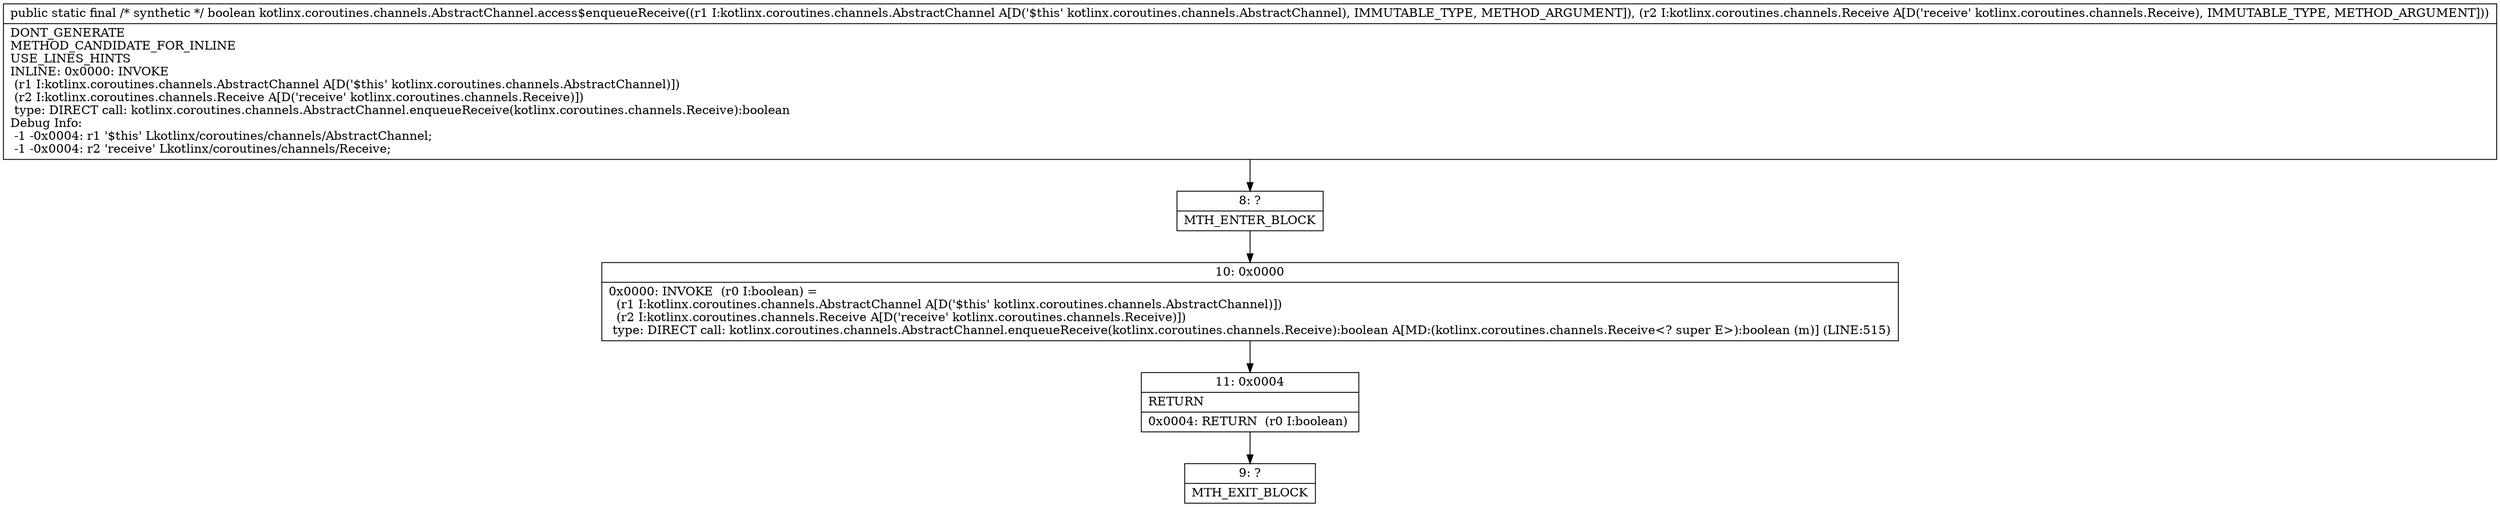 digraph "CFG forkotlinx.coroutines.channels.AbstractChannel.access$enqueueReceive(Lkotlinx\/coroutines\/channels\/AbstractChannel;Lkotlinx\/coroutines\/channels\/Receive;)Z" {
Node_8 [shape=record,label="{8\:\ ?|MTH_ENTER_BLOCK\l}"];
Node_10 [shape=record,label="{10\:\ 0x0000|0x0000: INVOKE  (r0 I:boolean) = \l  (r1 I:kotlinx.coroutines.channels.AbstractChannel A[D('$this' kotlinx.coroutines.channels.AbstractChannel)])\l  (r2 I:kotlinx.coroutines.channels.Receive A[D('receive' kotlinx.coroutines.channels.Receive)])\l type: DIRECT call: kotlinx.coroutines.channels.AbstractChannel.enqueueReceive(kotlinx.coroutines.channels.Receive):boolean A[MD:(kotlinx.coroutines.channels.Receive\<? super E\>):boolean (m)] (LINE:515)\l}"];
Node_11 [shape=record,label="{11\:\ 0x0004|RETURN\l|0x0004: RETURN  (r0 I:boolean) \l}"];
Node_9 [shape=record,label="{9\:\ ?|MTH_EXIT_BLOCK\l}"];
MethodNode[shape=record,label="{public static final \/* synthetic *\/ boolean kotlinx.coroutines.channels.AbstractChannel.access$enqueueReceive((r1 I:kotlinx.coroutines.channels.AbstractChannel A[D('$this' kotlinx.coroutines.channels.AbstractChannel), IMMUTABLE_TYPE, METHOD_ARGUMENT]), (r2 I:kotlinx.coroutines.channels.Receive A[D('receive' kotlinx.coroutines.channels.Receive), IMMUTABLE_TYPE, METHOD_ARGUMENT]))  | DONT_GENERATE\lMETHOD_CANDIDATE_FOR_INLINE\lUSE_LINES_HINTS\lINLINE: 0x0000: INVOKE  \l  (r1 I:kotlinx.coroutines.channels.AbstractChannel A[D('$this' kotlinx.coroutines.channels.AbstractChannel)])\l  (r2 I:kotlinx.coroutines.channels.Receive A[D('receive' kotlinx.coroutines.channels.Receive)])\l type: DIRECT call: kotlinx.coroutines.channels.AbstractChannel.enqueueReceive(kotlinx.coroutines.channels.Receive):boolean\lDebug Info:\l  \-1 \-0x0004: r1 '$this' Lkotlinx\/coroutines\/channels\/AbstractChannel;\l  \-1 \-0x0004: r2 'receive' Lkotlinx\/coroutines\/channels\/Receive;\l}"];
MethodNode -> Node_8;Node_8 -> Node_10;
Node_10 -> Node_11;
Node_11 -> Node_9;
}

